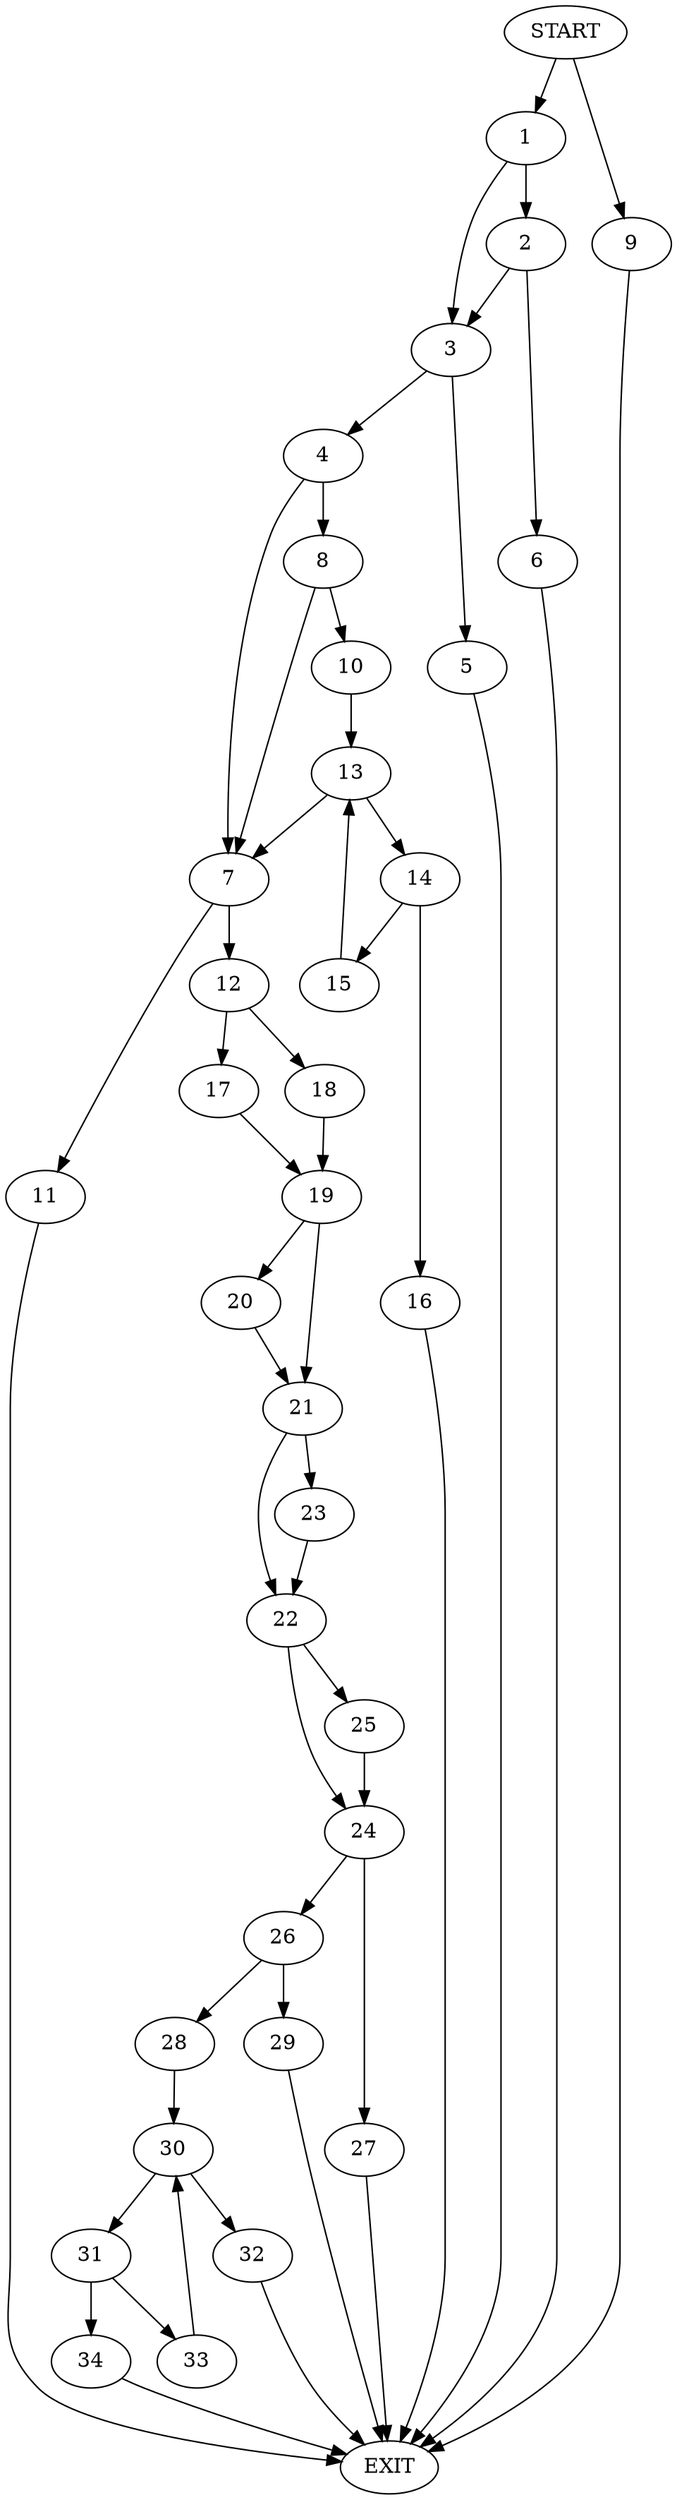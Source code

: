 digraph {
0 [label="START"]
35 [label="EXIT"]
0 -> 1
1 -> 2
1 -> 3
3 -> 4
3 -> 5
2 -> 6
2 -> 3
6 -> 35
4 -> 7
4 -> 8
5 -> 35
0 -> 9
9 -> 35
8 -> 10
8 -> 7
7 -> 11
7 -> 12
10 -> 13
13 -> 14
13 -> 7
14 -> 15
14 -> 16
16 -> 35
15 -> 13
11 -> 35
12 -> 17
12 -> 18
17 -> 19
18 -> 19
19 -> 20
19 -> 21
20 -> 21
21 -> 22
21 -> 23
23 -> 22
22 -> 24
22 -> 25
25 -> 24
24 -> 26
24 -> 27
26 -> 28
26 -> 29
27 -> 35
28 -> 30
29 -> 35
30 -> 31
30 -> 32
32 -> 35
31 -> 33
31 -> 34
33 -> 30
34 -> 35
}
